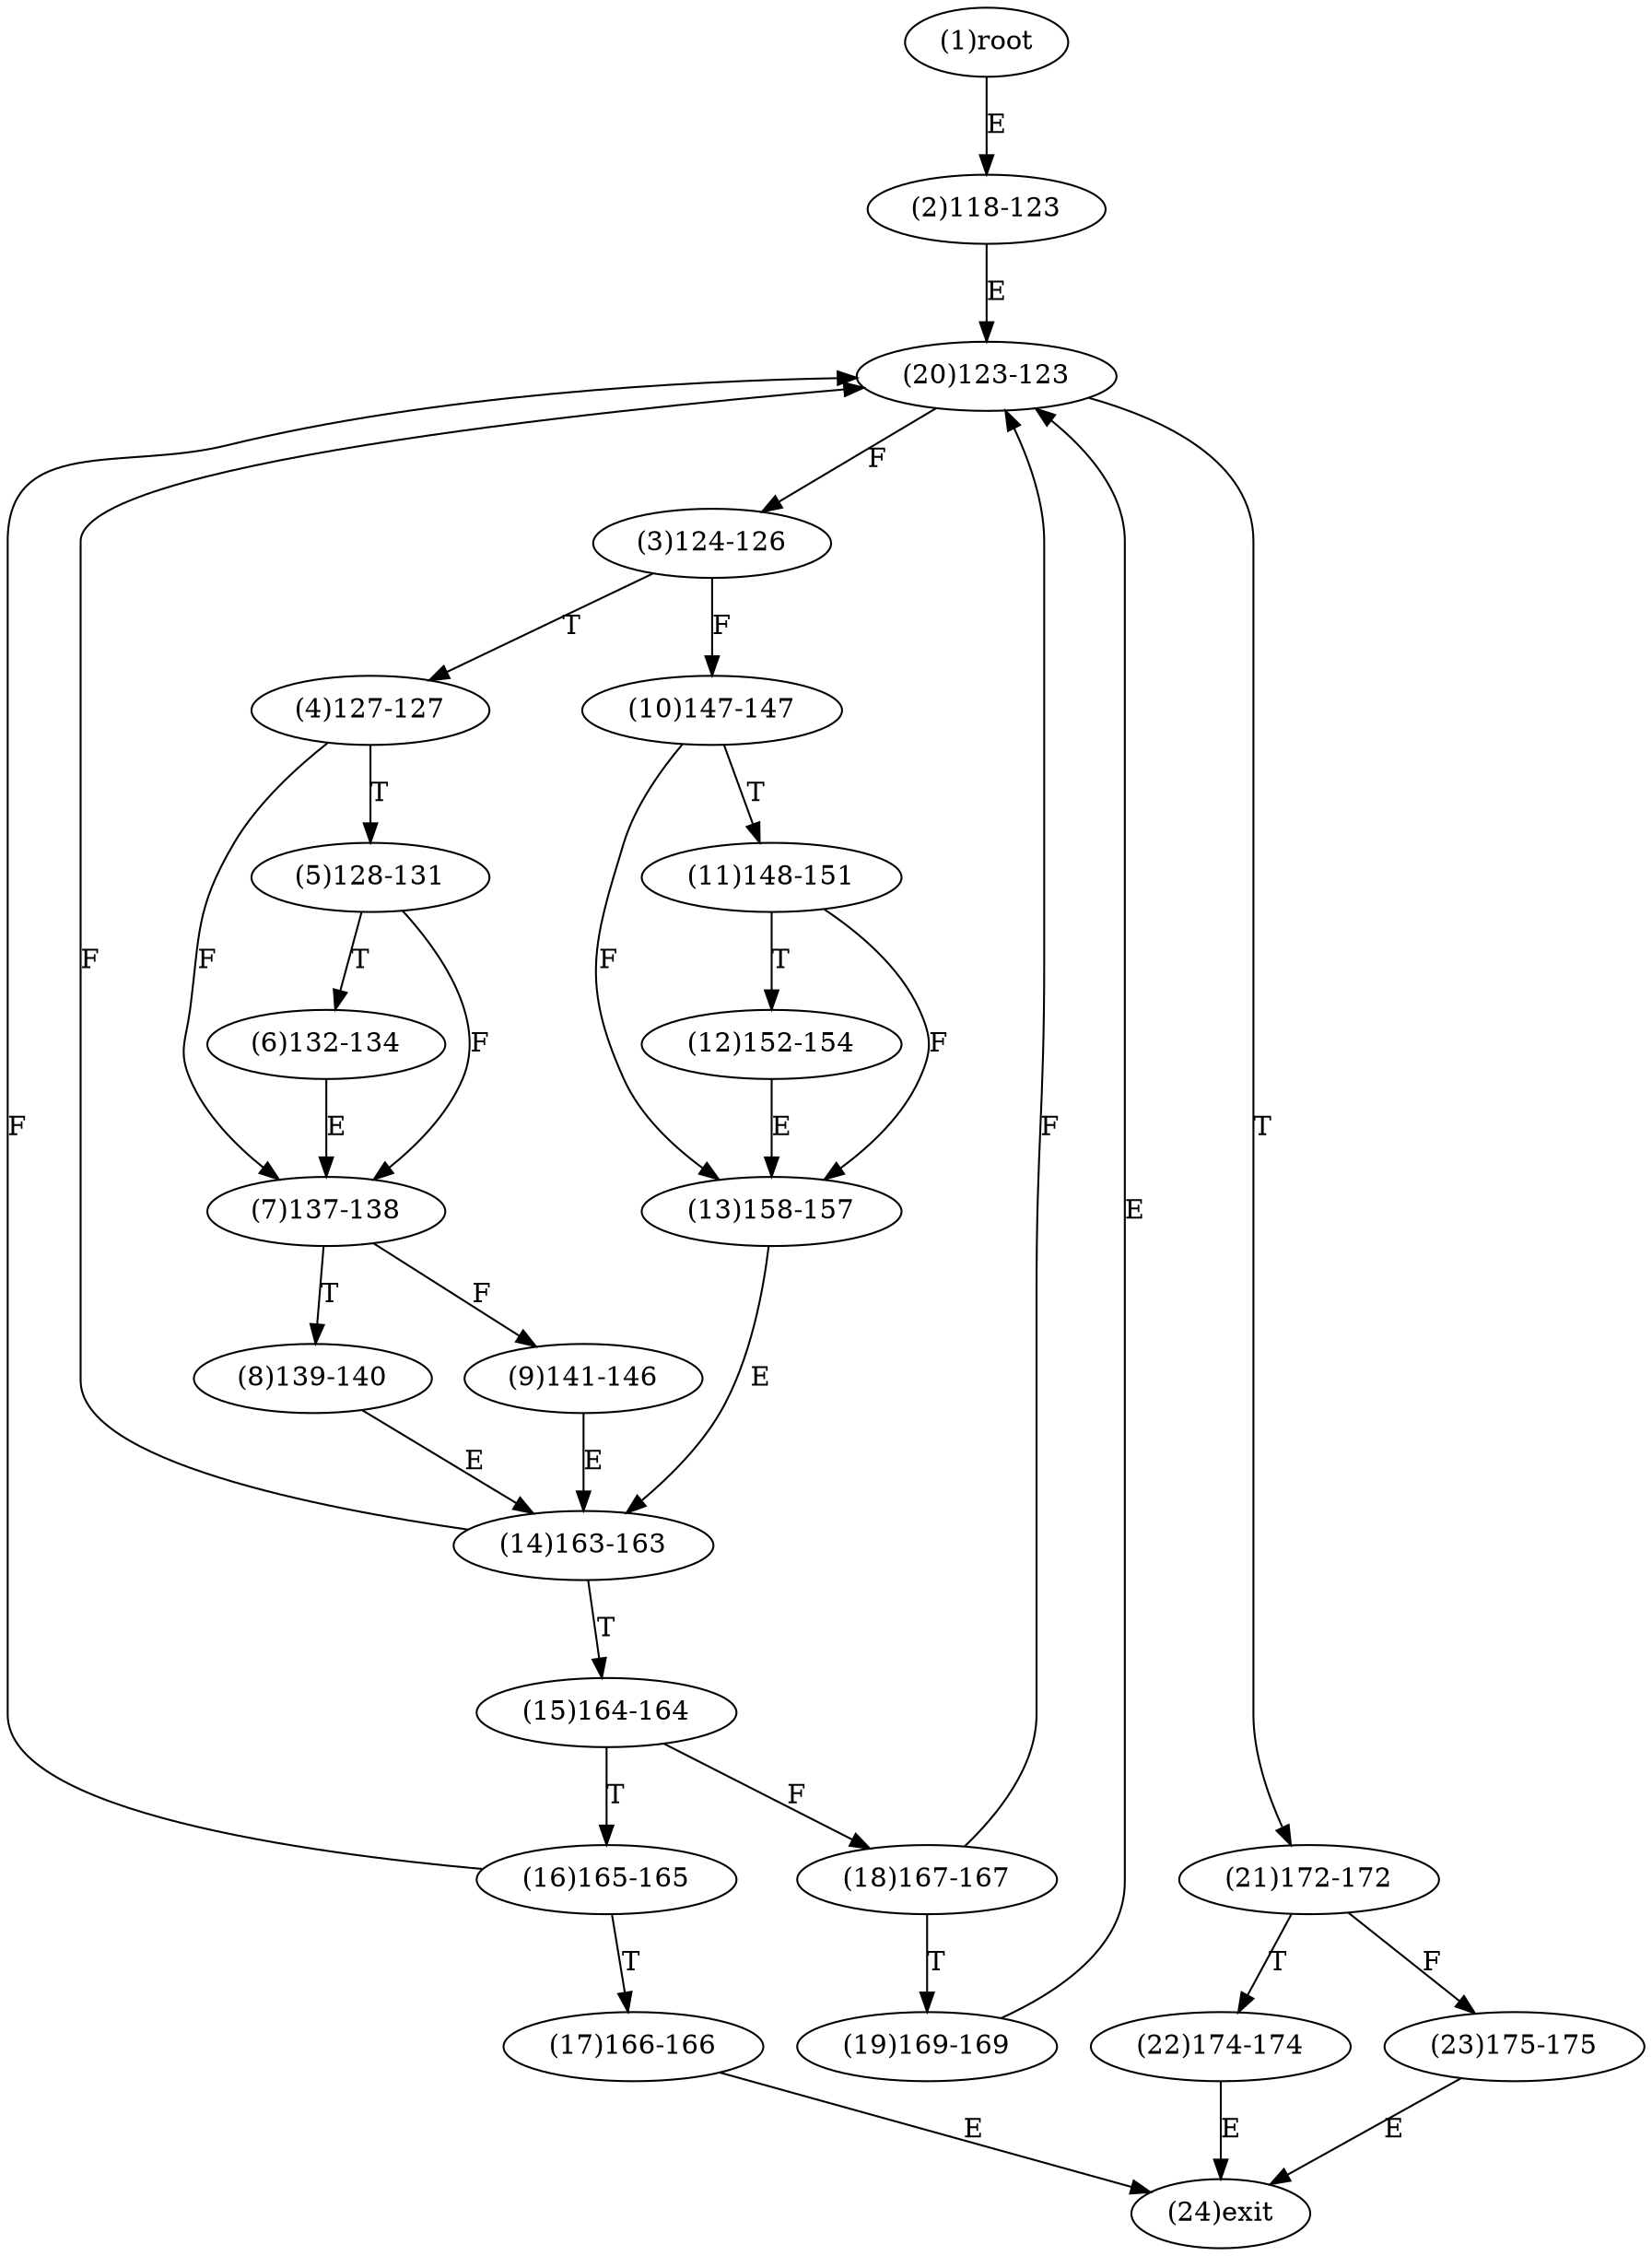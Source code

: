 digraph "" { 
1[ label="(1)root"];
2[ label="(2)118-123"];
3[ label="(3)124-126"];
4[ label="(4)127-127"];
5[ label="(5)128-131"];
6[ label="(6)132-134"];
7[ label="(7)137-138"];
8[ label="(8)139-140"];
9[ label="(9)141-146"];
10[ label="(10)147-147"];
11[ label="(11)148-151"];
12[ label="(12)152-154"];
13[ label="(13)158-157"];
14[ label="(14)163-163"];
15[ label="(15)164-164"];
17[ label="(17)166-166"];
16[ label="(16)165-165"];
19[ label="(19)169-169"];
18[ label="(18)167-167"];
21[ label="(21)172-172"];
20[ label="(20)123-123"];
23[ label="(23)175-175"];
22[ label="(22)174-174"];
24[ label="(24)exit"];
1->2[ label="E"];
2->20[ label="E"];
3->10[ label="F"];
3->4[ label="T"];
4->7[ label="F"];
4->5[ label="T"];
5->7[ label="F"];
5->6[ label="T"];
6->7[ label="E"];
7->9[ label="F"];
7->8[ label="T"];
8->14[ label="E"];
9->14[ label="E"];
10->13[ label="F"];
10->11[ label="T"];
11->13[ label="F"];
11->12[ label="T"];
12->13[ label="E"];
13->14[ label="E"];
14->20[ label="F"];
14->15[ label="T"];
15->18[ label="F"];
15->16[ label="T"];
16->20[ label="F"];
16->17[ label="T"];
17->24[ label="E"];
18->20[ label="F"];
18->19[ label="T"];
19->20[ label="E"];
20->3[ label="F"];
20->21[ label="T"];
21->23[ label="F"];
21->22[ label="T"];
22->24[ label="E"];
23->24[ label="E"];
}